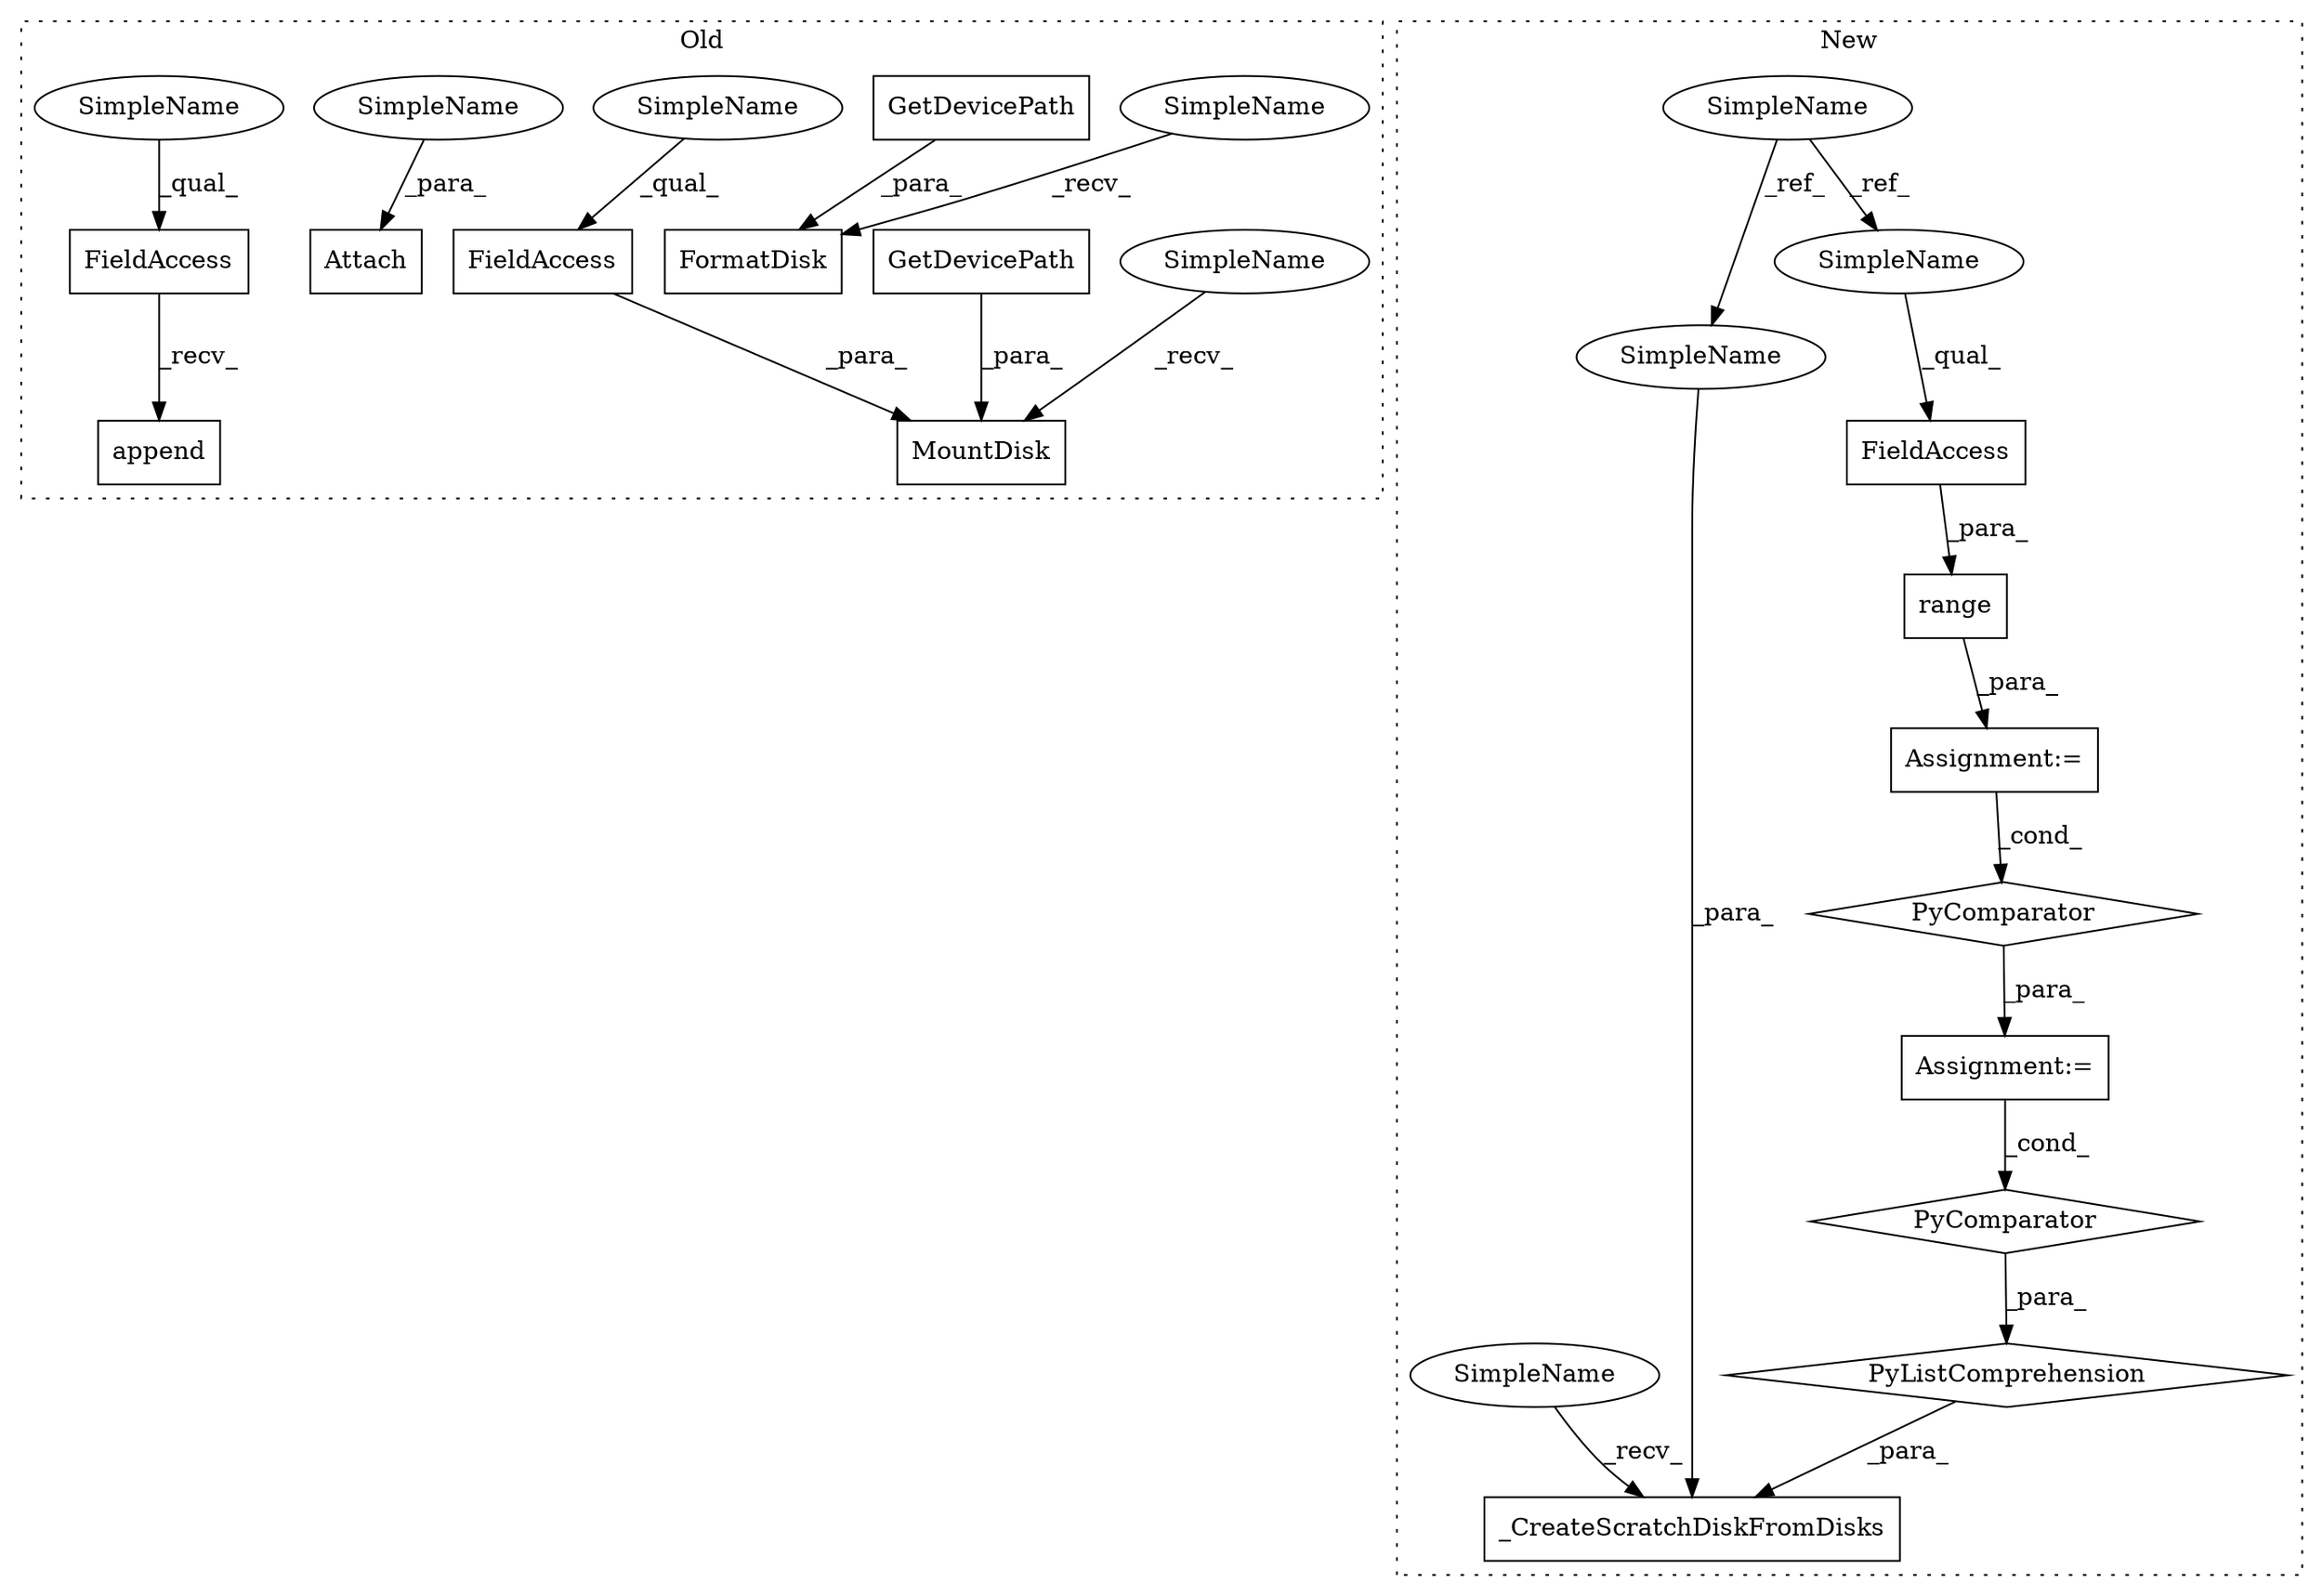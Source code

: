 digraph G {
subgraph cluster0 {
1 [label="FormatDisk" a="32" s="5541,5580" l="11,1" shape="box"];
3 [label="GetDevicePath" a="32" s="5565" l="15" shape="box"];
6 [label="FieldAccess" a="22" s="5433" l="18" shape="box"];
7 [label="append" a="32" s="5452,5471" l="7,1" shape="box"];
8 [label="MountDisk" a="32" s="5592,5652" l="10,1" shape="box"];
9 [label="FieldAccess" a="22" s="5631" l="21" shape="box"];
10 [label="GetDevicePath" a="32" s="5615" l="15" shape="box"];
11 [label="Attach" a="32" s="5518,5529" l="7,1" shape="box"];
20 [label="SimpleName" a="42" s="5631" l="9" shape="ellipse"];
21 [label="SimpleName" a="42" s="5536" l="4" shape="ellipse"];
22 [label="SimpleName" a="42" s="5433" l="4" shape="ellipse"];
23 [label="SimpleName" a="42" s="5525" l="4" shape="ellipse"];
24 [label="SimpleName" a="42" s="5587" l="4" shape="ellipse"];
label = "Old";
style="dotted";
}
subgraph cluster1 {
2 [label="PyListComprehension" a="109" s="5397" l="146" shape="diamond"];
4 [label="PyComparator" a="113" s="5505" l="30" shape="diamond"];
5 [label="_CreateScratchDiskFromDisks" a="32" s="5548,5591" l="28,1" shape="box"];
12 [label="SimpleName" a="42" s="5114" l="9" shape="ellipse"];
13 [label="FieldAccess" a="22" s="5335" l="27" shape="box"];
14 [label="range" a="32" s="5329,5362" l="6,1" shape="box"];
15 [label="PyComparator" a="113" s="5322" l="50" shape="diamond"];
16 [label="Assignment:=" a="7" s="5322" l="50" shape="box"];
17 [label="Assignment:=" a="7" s="5505" l="30" shape="box"];
18 [label="SimpleName" a="42" s="5576" l="9" shape="ellipse"];
19 [label="SimpleName" a="42" s="5335" l="9" shape="ellipse"];
25 [label="SimpleName" a="42" s="5543" l="4" shape="ellipse"];
label = "New";
style="dotted";
}
2 -> 5 [label="_para_"];
3 -> 1 [label="_para_"];
4 -> 2 [label="_para_"];
6 -> 7 [label="_recv_"];
9 -> 8 [label="_para_"];
10 -> 8 [label="_para_"];
12 -> 19 [label="_ref_"];
12 -> 18 [label="_ref_"];
13 -> 14 [label="_para_"];
14 -> 16 [label="_para_"];
15 -> 17 [label="_para_"];
16 -> 15 [label="_cond_"];
17 -> 4 [label="_cond_"];
18 -> 5 [label="_para_"];
19 -> 13 [label="_qual_"];
20 -> 9 [label="_qual_"];
21 -> 1 [label="_recv_"];
22 -> 6 [label="_qual_"];
23 -> 11 [label="_para_"];
24 -> 8 [label="_recv_"];
25 -> 5 [label="_recv_"];
}
